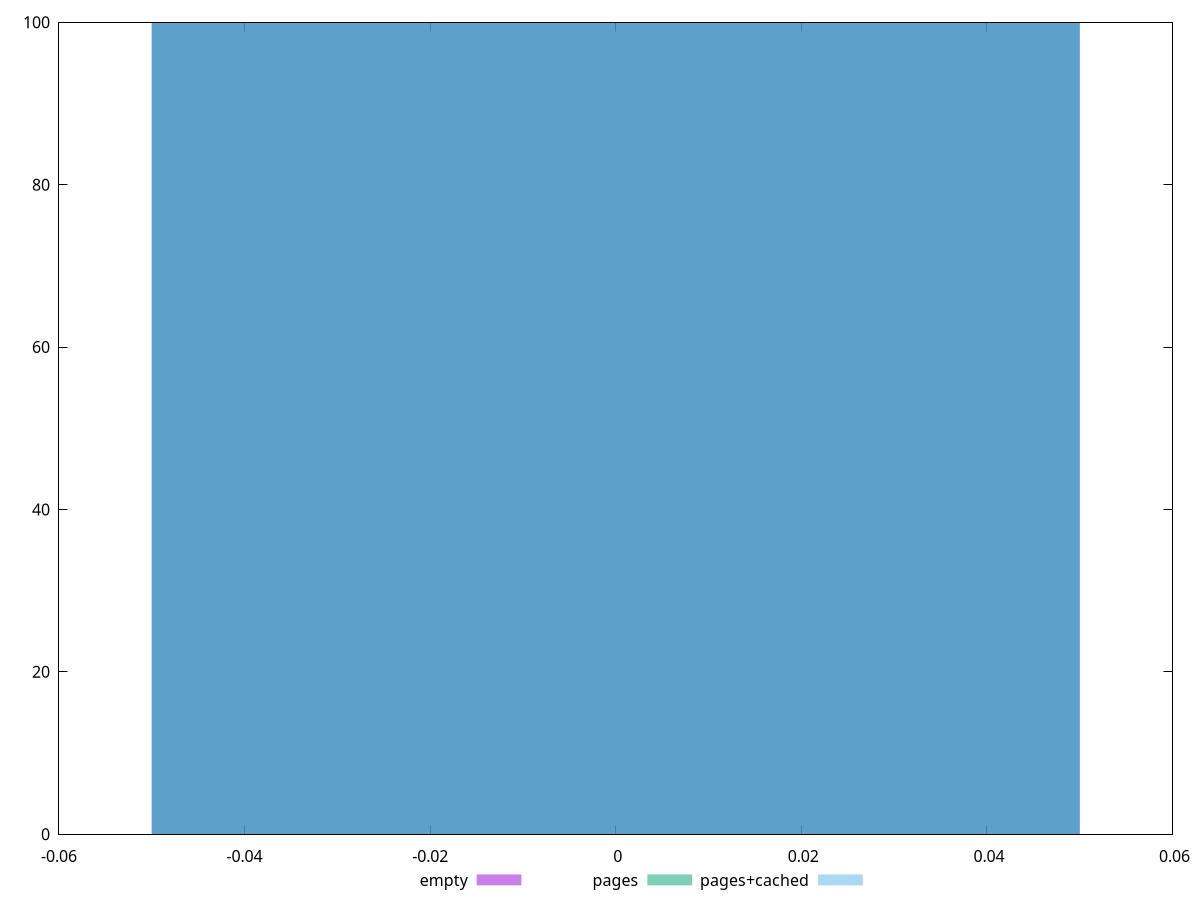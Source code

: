 $_empty <<EOF
0 100
EOF
$_pages <<EOF
0 100
EOF
$_pagesCached <<EOF
0 100
EOF
set key outside below
set terminal pngcairo
set output "report_00006_2020-11-02T20-21-41.718Z/offscreen-images/offscreen-images_empty_pages_pages+cached+hist.png"
set boxwidth 0.1
set style fill transparent solid 0.5 noborder
set yrange [0:100]
plot $_empty title "empty" with boxes ,$_pages title "pages" with boxes ,$_pagesCached title "pages+cached" with boxes ,